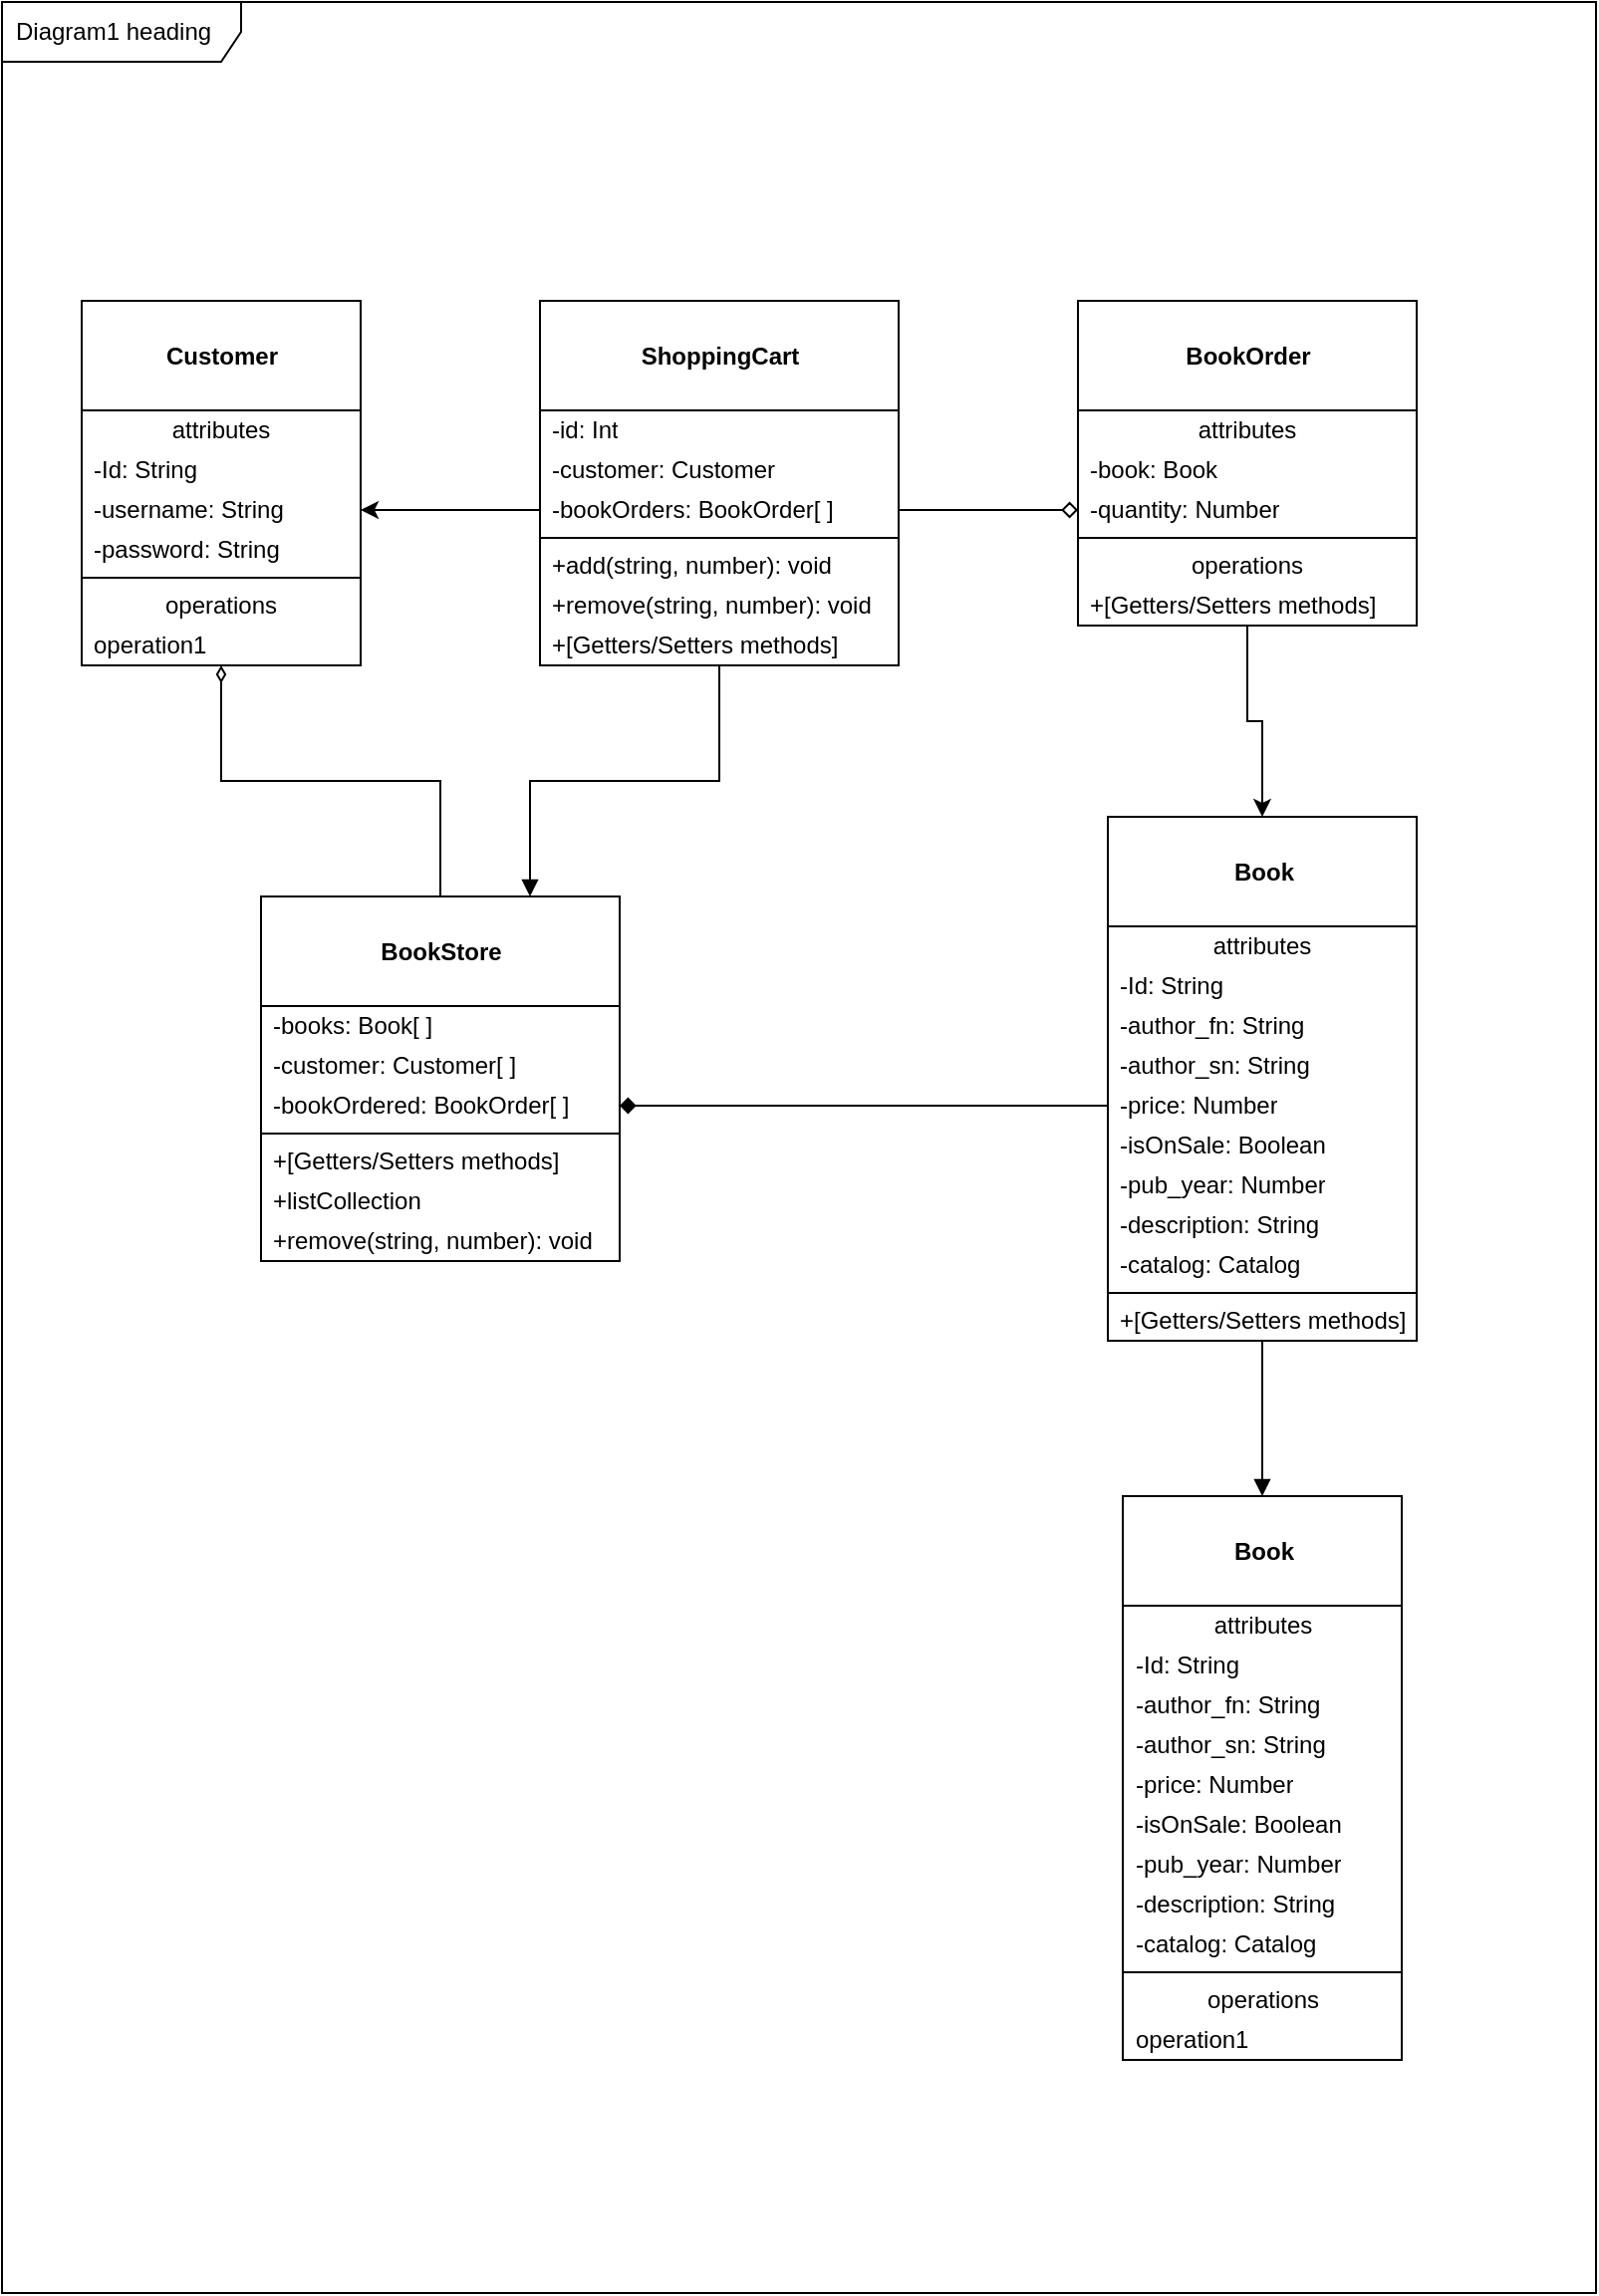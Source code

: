 <mxfile version="16.4.3" type="github">
  <diagram id="JEB2SCVB3mVN2Yo4Oqr4" name="Page-1">
    <mxGraphModel dx="857" dy="826" grid="1" gridSize="10" guides="1" tooltips="1" connect="1" arrows="1" fold="1" page="1" pageScale="1" pageWidth="827" pageHeight="1169" math="0" shadow="0">
      <root>
        <mxCell id="0" />
        <mxCell id="1" parent="0" />
        <mxCell id="tfYl25-SF_PiAkNNVGWX-130" value="Diagram1 heading" style="shape=umlFrame;whiteSpace=wrap;html=1;width=120;height=30;boundedLbl=1;verticalAlign=middle;align=left;spacingLeft=5;" vertex="1" parent="1">
          <mxGeometry x="10" y="10" width="800" height="1150" as="geometry" />
        </mxCell>
        <mxCell id="tfYl25-SF_PiAkNNVGWX-65" value="&lt;b&gt;&lt;br&gt;Customer&lt;/b&gt;" style="swimlane;fontStyle=0;align=center;verticalAlign=top;childLayout=stackLayout;horizontal=1;startSize=55;horizontalStack=0;resizeParent=1;resizeParentMax=0;resizeLast=0;collapsible=0;marginBottom=0;html=1;" vertex="1" parent="1">
          <mxGeometry x="50" y="160" width="140" height="183" as="geometry" />
        </mxCell>
        <mxCell id="tfYl25-SF_PiAkNNVGWX-66" value="attributes" style="text;html=1;strokeColor=none;fillColor=none;align=center;verticalAlign=middle;spacingLeft=4;spacingRight=4;overflow=hidden;rotatable=0;points=[[0,0.5],[1,0.5]];portConstraint=eastwest;" vertex="1" parent="tfYl25-SF_PiAkNNVGWX-65">
          <mxGeometry y="55" width="140" height="20" as="geometry" />
        </mxCell>
        <mxCell id="tfYl25-SF_PiAkNNVGWX-67" value="-Id: String" style="text;html=1;strokeColor=none;fillColor=none;align=left;verticalAlign=middle;spacingLeft=4;spacingRight=4;overflow=hidden;rotatable=0;points=[[0,0.5],[1,0.5]];portConstraint=eastwest;" vertex="1" parent="tfYl25-SF_PiAkNNVGWX-65">
          <mxGeometry y="75" width="140" height="20" as="geometry" />
        </mxCell>
        <mxCell id="tfYl25-SF_PiAkNNVGWX-73" value="-username: String" style="text;html=1;strokeColor=none;fillColor=none;align=left;verticalAlign=middle;spacingLeft=4;spacingRight=4;overflow=hidden;rotatable=0;points=[[0,0.5],[1,0.5]];portConstraint=eastwest;" vertex="1" parent="tfYl25-SF_PiAkNNVGWX-65">
          <mxGeometry y="95" width="140" height="20" as="geometry" />
        </mxCell>
        <mxCell id="tfYl25-SF_PiAkNNVGWX-74" value="-password: String" style="text;html=1;strokeColor=none;fillColor=none;align=left;verticalAlign=middle;spacingLeft=4;spacingRight=4;overflow=hidden;rotatable=0;points=[[0,0.5],[1,0.5]];portConstraint=eastwest;" vertex="1" parent="tfYl25-SF_PiAkNNVGWX-65">
          <mxGeometry y="115" width="140" height="20" as="geometry" />
        </mxCell>
        <mxCell id="tfYl25-SF_PiAkNNVGWX-70" value="" style="line;strokeWidth=1;fillColor=none;align=left;verticalAlign=middle;spacingTop=-1;spacingLeft=3;spacingRight=3;rotatable=0;labelPosition=right;points=[];portConstraint=eastwest;" vertex="1" parent="tfYl25-SF_PiAkNNVGWX-65">
          <mxGeometry y="135" width="140" height="8" as="geometry" />
        </mxCell>
        <mxCell id="tfYl25-SF_PiAkNNVGWX-71" value="operations" style="text;html=1;strokeColor=none;fillColor=none;align=center;verticalAlign=middle;spacingLeft=4;spacingRight=4;overflow=hidden;rotatable=0;points=[[0,0.5],[1,0.5]];portConstraint=eastwest;" vertex="1" parent="tfYl25-SF_PiAkNNVGWX-65">
          <mxGeometry y="143" width="140" height="20" as="geometry" />
        </mxCell>
        <mxCell id="tfYl25-SF_PiAkNNVGWX-72" value="operation1" style="text;html=1;strokeColor=none;fillColor=none;align=left;verticalAlign=middle;spacingLeft=4;spacingRight=4;overflow=hidden;rotatable=0;points=[[0,0.5],[1,0.5]];portConstraint=eastwest;" vertex="1" parent="tfYl25-SF_PiAkNNVGWX-65">
          <mxGeometry y="163" width="140" height="20" as="geometry" />
        </mxCell>
        <mxCell id="tfYl25-SF_PiAkNNVGWX-148" style="edgeStyle=orthogonalEdgeStyle;rounded=0;orthogonalLoop=1;jettySize=auto;html=1;endArrow=block;endFill=1;" edge="1" parent="1" source="tfYl25-SF_PiAkNNVGWX-76" target="tfYl25-SF_PiAkNNVGWX-135">
          <mxGeometry relative="1" as="geometry" />
        </mxCell>
        <mxCell id="tfYl25-SF_PiAkNNVGWX-76" value="&lt;b&gt;&lt;br&gt;Book&lt;/b&gt;" style="swimlane;fontStyle=0;align=center;verticalAlign=top;childLayout=stackLayout;horizontal=1;startSize=55;horizontalStack=0;resizeParent=1;resizeParentMax=0;resizeLast=0;collapsible=0;marginBottom=0;html=1;" vertex="1" parent="1">
          <mxGeometry x="565" y="419" width="155" height="263" as="geometry" />
        </mxCell>
        <mxCell id="tfYl25-SF_PiAkNNVGWX-77" value="attributes" style="text;html=1;strokeColor=none;fillColor=none;align=center;verticalAlign=middle;spacingLeft=4;spacingRight=4;overflow=hidden;rotatable=0;points=[[0,0.5],[1,0.5]];portConstraint=eastwest;" vertex="1" parent="tfYl25-SF_PiAkNNVGWX-76">
          <mxGeometry y="55" width="155" height="20" as="geometry" />
        </mxCell>
        <mxCell id="tfYl25-SF_PiAkNNVGWX-78" value="-Id: String" style="text;html=1;strokeColor=none;fillColor=none;align=left;verticalAlign=middle;spacingLeft=4;spacingRight=4;overflow=hidden;rotatable=0;points=[[0,0.5],[1,0.5]];portConstraint=eastwest;" vertex="1" parent="tfYl25-SF_PiAkNNVGWX-76">
          <mxGeometry y="75" width="155" height="20" as="geometry" />
        </mxCell>
        <mxCell id="tfYl25-SF_PiAkNNVGWX-79" value="-author_fn: String" style="text;html=1;strokeColor=none;fillColor=none;align=left;verticalAlign=middle;spacingLeft=4;spacingRight=4;overflow=hidden;rotatable=0;points=[[0,0.5],[1,0.5]];portConstraint=eastwest;" vertex="1" parent="tfYl25-SF_PiAkNNVGWX-76">
          <mxGeometry y="95" width="155" height="20" as="geometry" />
        </mxCell>
        <mxCell id="tfYl25-SF_PiAkNNVGWX-80" value="-author_sn: String" style="text;html=1;strokeColor=none;fillColor=none;align=left;verticalAlign=middle;spacingLeft=4;spacingRight=4;overflow=hidden;rotatable=0;points=[[0,0.5],[1,0.5]];portConstraint=eastwest;" vertex="1" parent="tfYl25-SF_PiAkNNVGWX-76">
          <mxGeometry y="115" width="155" height="20" as="geometry" />
        </mxCell>
        <mxCell id="tfYl25-SF_PiAkNNVGWX-85" value="-price: Number" style="text;html=1;strokeColor=none;fillColor=none;align=left;verticalAlign=middle;spacingLeft=4;spacingRight=4;overflow=hidden;rotatable=0;points=[[0,0.5],[1,0.5]];portConstraint=eastwest;" vertex="1" parent="tfYl25-SF_PiAkNNVGWX-76">
          <mxGeometry y="135" width="155" height="20" as="geometry" />
        </mxCell>
        <mxCell id="tfYl25-SF_PiAkNNVGWX-86" value="-isOnSale: Boolean" style="text;html=1;strokeColor=none;fillColor=none;align=left;verticalAlign=middle;spacingLeft=4;spacingRight=4;overflow=hidden;rotatable=0;points=[[0,0.5],[1,0.5]];portConstraint=eastwest;" vertex="1" parent="tfYl25-SF_PiAkNNVGWX-76">
          <mxGeometry y="155" width="155" height="20" as="geometry" />
        </mxCell>
        <mxCell id="tfYl25-SF_PiAkNNVGWX-87" value="-pub_year: Number" style="text;html=1;strokeColor=none;fillColor=none;align=left;verticalAlign=middle;spacingLeft=4;spacingRight=4;overflow=hidden;rotatable=0;points=[[0,0.5],[1,0.5]];portConstraint=eastwest;" vertex="1" parent="tfYl25-SF_PiAkNNVGWX-76">
          <mxGeometry y="175" width="155" height="20" as="geometry" />
        </mxCell>
        <mxCell id="tfYl25-SF_PiAkNNVGWX-88" value="-description: String" style="text;html=1;strokeColor=none;fillColor=none;align=left;verticalAlign=middle;spacingLeft=4;spacingRight=4;overflow=hidden;rotatable=0;points=[[0,0.5],[1,0.5]];portConstraint=eastwest;" vertex="1" parent="tfYl25-SF_PiAkNNVGWX-76">
          <mxGeometry y="195" width="155" height="20" as="geometry" />
        </mxCell>
        <mxCell id="tfYl25-SF_PiAkNNVGWX-134" value="-catalog: Catalog" style="text;html=1;strokeColor=none;fillColor=none;align=left;verticalAlign=middle;spacingLeft=4;spacingRight=4;overflow=hidden;rotatable=0;points=[[0,0.5],[1,0.5]];portConstraint=eastwest;" vertex="1" parent="tfYl25-SF_PiAkNNVGWX-76">
          <mxGeometry y="215" width="155" height="20" as="geometry" />
        </mxCell>
        <mxCell id="tfYl25-SF_PiAkNNVGWX-82" value="" style="line;strokeWidth=1;fillColor=none;align=left;verticalAlign=middle;spacingTop=-1;spacingLeft=3;spacingRight=3;rotatable=0;labelPosition=right;points=[];portConstraint=eastwest;" vertex="1" parent="tfYl25-SF_PiAkNNVGWX-76">
          <mxGeometry y="235" width="155" height="8" as="geometry" />
        </mxCell>
        <mxCell id="tfYl25-SF_PiAkNNVGWX-84" value="+[Getters/Setters methods]" style="text;html=1;strokeColor=none;fillColor=none;align=left;verticalAlign=middle;spacingLeft=4;spacingRight=4;overflow=hidden;rotatable=0;points=[[0,0.5],[1,0.5]];portConstraint=eastwest;" vertex="1" parent="tfYl25-SF_PiAkNNVGWX-76">
          <mxGeometry y="243" width="155" height="20" as="geometry" />
        </mxCell>
        <mxCell id="tfYl25-SF_PiAkNNVGWX-104" value="" style="edgeStyle=orthogonalEdgeStyle;rounded=0;orthogonalLoop=1;jettySize=auto;html=1;" edge="1" parent="1" source="tfYl25-SF_PiAkNNVGWX-89" target="tfYl25-SF_PiAkNNVGWX-76">
          <mxGeometry relative="1" as="geometry">
            <mxPoint x="640" y="580" as="targetPoint" />
          </mxGeometry>
        </mxCell>
        <mxCell id="tfYl25-SF_PiAkNNVGWX-89" value="&lt;b&gt;&lt;br&gt;BookOrder&lt;/b&gt;" style="swimlane;fontStyle=0;align=center;verticalAlign=top;childLayout=stackLayout;horizontal=1;startSize=55;horizontalStack=0;resizeParent=1;resizeParentMax=0;resizeLast=0;collapsible=0;marginBottom=0;html=1;" vertex="1" parent="1">
          <mxGeometry x="550" y="160" width="170" height="163" as="geometry" />
        </mxCell>
        <mxCell id="tfYl25-SF_PiAkNNVGWX-90" value="attributes" style="text;html=1;strokeColor=none;fillColor=none;align=center;verticalAlign=middle;spacingLeft=4;spacingRight=4;overflow=hidden;rotatable=0;points=[[0,0.5],[1,0.5]];portConstraint=eastwest;" vertex="1" parent="tfYl25-SF_PiAkNNVGWX-89">
          <mxGeometry y="55" width="170" height="20" as="geometry" />
        </mxCell>
        <mxCell id="tfYl25-SF_PiAkNNVGWX-91" value="-book: Book" style="text;html=1;strokeColor=none;fillColor=none;align=left;verticalAlign=middle;spacingLeft=4;spacingRight=4;overflow=hidden;rotatable=0;points=[[0,0.5],[1,0.5]];portConstraint=eastwest;" vertex="1" parent="tfYl25-SF_PiAkNNVGWX-89">
          <mxGeometry y="75" width="170" height="20" as="geometry" />
        </mxCell>
        <mxCell id="tfYl25-SF_PiAkNNVGWX-92" value="-quantity: Number" style="text;html=1;strokeColor=none;fillColor=none;align=left;verticalAlign=middle;spacingLeft=4;spacingRight=4;overflow=hidden;rotatable=0;points=[[0,0.5],[1,0.5]];portConstraint=eastwest;" vertex="1" parent="tfYl25-SF_PiAkNNVGWX-89">
          <mxGeometry y="95" width="170" height="20" as="geometry" />
        </mxCell>
        <mxCell id="tfYl25-SF_PiAkNNVGWX-98" value="" style="line;strokeWidth=1;fillColor=none;align=left;verticalAlign=middle;spacingTop=-1;spacingLeft=3;spacingRight=3;rotatable=0;labelPosition=right;points=[];portConstraint=eastwest;" vertex="1" parent="tfYl25-SF_PiAkNNVGWX-89">
          <mxGeometry y="115" width="170" height="8" as="geometry" />
        </mxCell>
        <mxCell id="tfYl25-SF_PiAkNNVGWX-99" value="operations" style="text;html=1;strokeColor=none;fillColor=none;align=center;verticalAlign=middle;spacingLeft=4;spacingRight=4;overflow=hidden;rotatable=0;points=[[0,0.5],[1,0.5]];portConstraint=eastwest;" vertex="1" parent="tfYl25-SF_PiAkNNVGWX-89">
          <mxGeometry y="123" width="170" height="20" as="geometry" />
        </mxCell>
        <mxCell id="tfYl25-SF_PiAkNNVGWX-105" value="+[Getters/Setters methods]" style="text;html=1;strokeColor=none;fillColor=none;align=left;verticalAlign=middle;spacingLeft=4;spacingRight=4;overflow=hidden;rotatable=0;points=[[0,0.5],[1,0.5]];portConstraint=eastwest;" vertex="1" parent="tfYl25-SF_PiAkNNVGWX-89">
          <mxGeometry y="143" width="170" height="20" as="geometry" />
        </mxCell>
        <mxCell id="tfYl25-SF_PiAkNNVGWX-133" style="edgeStyle=orthogonalEdgeStyle;rounded=0;orthogonalLoop=1;jettySize=auto;html=1;entryX=0.75;entryY=0;entryDx=0;entryDy=0;endArrow=block;endFill=1;" edge="1" parent="1" source="tfYl25-SF_PiAkNNVGWX-107" target="tfYl25-SF_PiAkNNVGWX-122">
          <mxGeometry relative="1" as="geometry" />
        </mxCell>
        <mxCell id="tfYl25-SF_PiAkNNVGWX-107" value="&lt;br&gt;&lt;b&gt;ShoppingCart&lt;/b&gt;" style="swimlane;fontStyle=0;align=center;verticalAlign=top;childLayout=stackLayout;horizontal=1;startSize=55;horizontalStack=0;resizeParent=1;resizeParentMax=0;resizeLast=0;collapsible=0;marginBottom=0;html=1;" vertex="1" parent="1">
          <mxGeometry x="280" y="160" width="180" height="183" as="geometry" />
        </mxCell>
        <mxCell id="tfYl25-SF_PiAkNNVGWX-109" value="-id: Int" style="text;html=1;strokeColor=none;fillColor=none;align=left;verticalAlign=middle;spacingLeft=4;spacingRight=4;overflow=hidden;rotatable=0;points=[[0,0.5],[1,0.5]];portConstraint=eastwest;" vertex="1" parent="tfYl25-SF_PiAkNNVGWX-107">
          <mxGeometry y="55" width="180" height="20" as="geometry" />
        </mxCell>
        <mxCell id="tfYl25-SF_PiAkNNVGWX-110" value="-customer: Customer" style="text;html=1;strokeColor=none;fillColor=none;align=left;verticalAlign=middle;spacingLeft=4;spacingRight=4;overflow=hidden;rotatable=0;points=[[0,0.5],[1,0.5]];portConstraint=eastwest;" vertex="1" parent="tfYl25-SF_PiAkNNVGWX-107">
          <mxGeometry y="75" width="180" height="20" as="geometry" />
        </mxCell>
        <mxCell id="tfYl25-SF_PiAkNNVGWX-111" value="-bookOrders: BookOrder[ ]" style="text;html=1;strokeColor=none;fillColor=none;align=left;verticalAlign=middle;spacingLeft=4;spacingRight=4;overflow=hidden;rotatable=0;points=[[0,0.5],[1,0.5]];portConstraint=eastwest;" vertex="1" parent="tfYl25-SF_PiAkNNVGWX-107">
          <mxGeometry y="95" width="180" height="20" as="geometry" />
        </mxCell>
        <mxCell id="tfYl25-SF_PiAkNNVGWX-112" value="" style="line;strokeWidth=1;fillColor=none;align=left;verticalAlign=middle;spacingTop=-1;spacingLeft=3;spacingRight=3;rotatable=0;labelPosition=right;points=[];portConstraint=eastwest;" vertex="1" parent="tfYl25-SF_PiAkNNVGWX-107">
          <mxGeometry y="115" width="180" height="8" as="geometry" />
        </mxCell>
        <mxCell id="tfYl25-SF_PiAkNNVGWX-114" value="+add(string, number): void" style="text;html=1;strokeColor=none;fillColor=none;align=left;verticalAlign=middle;spacingLeft=4;spacingRight=4;overflow=hidden;rotatable=0;points=[[0,0.5],[1,0.5]];portConstraint=eastwest;" vertex="1" parent="tfYl25-SF_PiAkNNVGWX-107">
          <mxGeometry y="123" width="180" height="20" as="geometry" />
        </mxCell>
        <mxCell id="tfYl25-SF_PiAkNNVGWX-118" value="+remove(string, number): void" style="text;html=1;strokeColor=none;fillColor=none;align=left;verticalAlign=middle;spacingLeft=4;spacingRight=4;overflow=hidden;rotatable=0;points=[[0,0.5],[1,0.5]];portConstraint=eastwest;" vertex="1" parent="tfYl25-SF_PiAkNNVGWX-107">
          <mxGeometry y="143" width="180" height="20" as="geometry" />
        </mxCell>
        <mxCell id="tfYl25-SF_PiAkNNVGWX-119" value="+[Getters/Setters methods]" style="text;html=1;strokeColor=none;fillColor=none;align=left;verticalAlign=middle;spacingLeft=4;spacingRight=4;overflow=hidden;rotatable=0;points=[[0,0.5],[1,0.5]];portConstraint=eastwest;" vertex="1" parent="tfYl25-SF_PiAkNNVGWX-107">
          <mxGeometry y="163" width="180" height="20" as="geometry" />
        </mxCell>
        <mxCell id="tfYl25-SF_PiAkNNVGWX-120" style="edgeStyle=orthogonalEdgeStyle;rounded=0;orthogonalLoop=1;jettySize=auto;html=1;exitX=0;exitY=0.5;exitDx=0;exitDy=0;entryX=1;entryY=0.5;entryDx=0;entryDy=0;" edge="1" parent="1" source="tfYl25-SF_PiAkNNVGWX-111" target="tfYl25-SF_PiAkNNVGWX-73">
          <mxGeometry relative="1" as="geometry" />
        </mxCell>
        <mxCell id="tfYl25-SF_PiAkNNVGWX-121" style="edgeStyle=orthogonalEdgeStyle;rounded=0;orthogonalLoop=1;jettySize=auto;html=1;exitX=1;exitY=0.5;exitDx=0;exitDy=0;entryX=0;entryY=0.5;entryDx=0;entryDy=0;endArrow=diamond;endFill=0;" edge="1" parent="1" source="tfYl25-SF_PiAkNNVGWX-111" target="tfYl25-SF_PiAkNNVGWX-92">
          <mxGeometry relative="1" as="geometry" />
        </mxCell>
        <mxCell id="tfYl25-SF_PiAkNNVGWX-132" style="edgeStyle=orthogonalEdgeStyle;rounded=0;orthogonalLoop=1;jettySize=auto;html=1;exitX=0.5;exitY=0;exitDx=0;exitDy=0;endArrow=diamondThin;endFill=0;" edge="1" parent="1" source="tfYl25-SF_PiAkNNVGWX-122" target="tfYl25-SF_PiAkNNVGWX-65">
          <mxGeometry relative="1" as="geometry" />
        </mxCell>
        <mxCell id="tfYl25-SF_PiAkNNVGWX-122" value="&lt;b&gt;&lt;br&gt;BookStore&lt;/b&gt;" style="swimlane;fontStyle=0;align=center;verticalAlign=top;childLayout=stackLayout;horizontal=1;startSize=55;horizontalStack=0;resizeParent=1;resizeParentMax=0;resizeLast=0;collapsible=0;marginBottom=0;html=1;" vertex="1" parent="1">
          <mxGeometry x="140" y="459" width="180" height="183" as="geometry" />
        </mxCell>
        <mxCell id="tfYl25-SF_PiAkNNVGWX-123" value="-books: Book[ ]" style="text;html=1;strokeColor=none;fillColor=none;align=left;verticalAlign=middle;spacingLeft=4;spacingRight=4;overflow=hidden;rotatable=0;points=[[0,0.5],[1,0.5]];portConstraint=eastwest;" vertex="1" parent="tfYl25-SF_PiAkNNVGWX-122">
          <mxGeometry y="55" width="180" height="20" as="geometry" />
        </mxCell>
        <mxCell id="tfYl25-SF_PiAkNNVGWX-124" value="-customer: Customer[ ]" style="text;html=1;strokeColor=none;fillColor=none;align=left;verticalAlign=middle;spacingLeft=4;spacingRight=4;overflow=hidden;rotatable=0;points=[[0,0.5],[1,0.5]];portConstraint=eastwest;" vertex="1" parent="tfYl25-SF_PiAkNNVGWX-122">
          <mxGeometry y="75" width="180" height="20" as="geometry" />
        </mxCell>
        <mxCell id="tfYl25-SF_PiAkNNVGWX-125" value="-bookOrdered: BookOrder[ ]" style="text;html=1;strokeColor=none;fillColor=none;align=left;verticalAlign=middle;spacingLeft=4;spacingRight=4;overflow=hidden;rotatable=0;points=[[0,0.5],[1,0.5]];portConstraint=eastwest;" vertex="1" parent="tfYl25-SF_PiAkNNVGWX-122">
          <mxGeometry y="95" width="180" height="20" as="geometry" />
        </mxCell>
        <mxCell id="tfYl25-SF_PiAkNNVGWX-126" value="" style="line;strokeWidth=1;fillColor=none;align=left;verticalAlign=middle;spacingTop=-1;spacingLeft=3;spacingRight=3;rotatable=0;labelPosition=right;points=[];portConstraint=eastwest;" vertex="1" parent="tfYl25-SF_PiAkNNVGWX-122">
          <mxGeometry y="115" width="180" height="8" as="geometry" />
        </mxCell>
        <mxCell id="tfYl25-SF_PiAkNNVGWX-129" value="+[Getters/Setters methods]" style="text;html=1;strokeColor=none;fillColor=none;align=left;verticalAlign=middle;spacingLeft=4;spacingRight=4;overflow=hidden;rotatable=0;points=[[0,0.5],[1,0.5]];portConstraint=eastwest;" vertex="1" parent="tfYl25-SF_PiAkNNVGWX-122">
          <mxGeometry y="123" width="180" height="20" as="geometry" />
        </mxCell>
        <mxCell id="tfYl25-SF_PiAkNNVGWX-127" value="+listCollection" style="text;html=1;strokeColor=none;fillColor=none;align=left;verticalAlign=middle;spacingLeft=4;spacingRight=4;overflow=hidden;rotatable=0;points=[[0,0.5],[1,0.5]];portConstraint=eastwest;" vertex="1" parent="tfYl25-SF_PiAkNNVGWX-122">
          <mxGeometry y="143" width="180" height="20" as="geometry" />
        </mxCell>
        <mxCell id="tfYl25-SF_PiAkNNVGWX-128" value="+remove(string, number): void" style="text;html=1;strokeColor=none;fillColor=none;align=left;verticalAlign=middle;spacingLeft=4;spacingRight=4;overflow=hidden;rotatable=0;points=[[0,0.5],[1,0.5]];portConstraint=eastwest;" vertex="1" parent="tfYl25-SF_PiAkNNVGWX-122">
          <mxGeometry y="163" width="180" height="20" as="geometry" />
        </mxCell>
        <mxCell id="tfYl25-SF_PiAkNNVGWX-131" style="edgeStyle=orthogonalEdgeStyle;rounded=0;orthogonalLoop=1;jettySize=auto;html=1;exitX=0;exitY=0.5;exitDx=0;exitDy=0;entryX=1;entryY=0.5;entryDx=0;entryDy=0;endArrow=diamond;endFill=1;" edge="1" parent="1" source="tfYl25-SF_PiAkNNVGWX-85" target="tfYl25-SF_PiAkNNVGWX-125">
          <mxGeometry relative="1" as="geometry" />
        </mxCell>
        <mxCell id="tfYl25-SF_PiAkNNVGWX-135" value="&lt;b&gt;&lt;br&gt;Book&lt;/b&gt;" style="swimlane;fontStyle=0;align=center;verticalAlign=top;childLayout=stackLayout;horizontal=1;startSize=55;horizontalStack=0;resizeParent=1;resizeParentMax=0;resizeLast=0;collapsible=0;marginBottom=0;html=1;" vertex="1" parent="1">
          <mxGeometry x="572.5" y="760" width="140" height="283" as="geometry" />
        </mxCell>
        <mxCell id="tfYl25-SF_PiAkNNVGWX-136" value="attributes" style="text;html=1;strokeColor=none;fillColor=none;align=center;verticalAlign=middle;spacingLeft=4;spacingRight=4;overflow=hidden;rotatable=0;points=[[0,0.5],[1,0.5]];portConstraint=eastwest;" vertex="1" parent="tfYl25-SF_PiAkNNVGWX-135">
          <mxGeometry y="55" width="140" height="20" as="geometry" />
        </mxCell>
        <mxCell id="tfYl25-SF_PiAkNNVGWX-137" value="-Id: String" style="text;html=1;strokeColor=none;fillColor=none;align=left;verticalAlign=middle;spacingLeft=4;spacingRight=4;overflow=hidden;rotatable=0;points=[[0,0.5],[1,0.5]];portConstraint=eastwest;" vertex="1" parent="tfYl25-SF_PiAkNNVGWX-135">
          <mxGeometry y="75" width="140" height="20" as="geometry" />
        </mxCell>
        <mxCell id="tfYl25-SF_PiAkNNVGWX-138" value="-author_fn: String" style="text;html=1;strokeColor=none;fillColor=none;align=left;verticalAlign=middle;spacingLeft=4;spacingRight=4;overflow=hidden;rotatable=0;points=[[0,0.5],[1,0.5]];portConstraint=eastwest;" vertex="1" parent="tfYl25-SF_PiAkNNVGWX-135">
          <mxGeometry y="95" width="140" height="20" as="geometry" />
        </mxCell>
        <mxCell id="tfYl25-SF_PiAkNNVGWX-139" value="-author_sn: String" style="text;html=1;strokeColor=none;fillColor=none;align=left;verticalAlign=middle;spacingLeft=4;spacingRight=4;overflow=hidden;rotatable=0;points=[[0,0.5],[1,0.5]];portConstraint=eastwest;" vertex="1" parent="tfYl25-SF_PiAkNNVGWX-135">
          <mxGeometry y="115" width="140" height="20" as="geometry" />
        </mxCell>
        <mxCell id="tfYl25-SF_PiAkNNVGWX-140" value="-price: Number" style="text;html=1;strokeColor=none;fillColor=none;align=left;verticalAlign=middle;spacingLeft=4;spacingRight=4;overflow=hidden;rotatable=0;points=[[0,0.5],[1,0.5]];portConstraint=eastwest;" vertex="1" parent="tfYl25-SF_PiAkNNVGWX-135">
          <mxGeometry y="135" width="140" height="20" as="geometry" />
        </mxCell>
        <mxCell id="tfYl25-SF_PiAkNNVGWX-141" value="-isOnSale: Boolean" style="text;html=1;strokeColor=none;fillColor=none;align=left;verticalAlign=middle;spacingLeft=4;spacingRight=4;overflow=hidden;rotatable=0;points=[[0,0.5],[1,0.5]];portConstraint=eastwest;" vertex="1" parent="tfYl25-SF_PiAkNNVGWX-135">
          <mxGeometry y="155" width="140" height="20" as="geometry" />
        </mxCell>
        <mxCell id="tfYl25-SF_PiAkNNVGWX-142" value="-pub_year: Number" style="text;html=1;strokeColor=none;fillColor=none;align=left;verticalAlign=middle;spacingLeft=4;spacingRight=4;overflow=hidden;rotatable=0;points=[[0,0.5],[1,0.5]];portConstraint=eastwest;" vertex="1" parent="tfYl25-SF_PiAkNNVGWX-135">
          <mxGeometry y="175" width="140" height="20" as="geometry" />
        </mxCell>
        <mxCell id="tfYl25-SF_PiAkNNVGWX-143" value="-description: String" style="text;html=1;strokeColor=none;fillColor=none;align=left;verticalAlign=middle;spacingLeft=4;spacingRight=4;overflow=hidden;rotatable=0;points=[[0,0.5],[1,0.5]];portConstraint=eastwest;" vertex="1" parent="tfYl25-SF_PiAkNNVGWX-135">
          <mxGeometry y="195" width="140" height="20" as="geometry" />
        </mxCell>
        <mxCell id="tfYl25-SF_PiAkNNVGWX-144" value="-catalog: Catalog" style="text;html=1;strokeColor=none;fillColor=none;align=left;verticalAlign=middle;spacingLeft=4;spacingRight=4;overflow=hidden;rotatable=0;points=[[0,0.5],[1,0.5]];portConstraint=eastwest;" vertex="1" parent="tfYl25-SF_PiAkNNVGWX-135">
          <mxGeometry y="215" width="140" height="20" as="geometry" />
        </mxCell>
        <mxCell id="tfYl25-SF_PiAkNNVGWX-145" value="" style="line;strokeWidth=1;fillColor=none;align=left;verticalAlign=middle;spacingTop=-1;spacingLeft=3;spacingRight=3;rotatable=0;labelPosition=right;points=[];portConstraint=eastwest;" vertex="1" parent="tfYl25-SF_PiAkNNVGWX-135">
          <mxGeometry y="235" width="140" height="8" as="geometry" />
        </mxCell>
        <mxCell id="tfYl25-SF_PiAkNNVGWX-146" value="operations" style="text;html=1;strokeColor=none;fillColor=none;align=center;verticalAlign=middle;spacingLeft=4;spacingRight=4;overflow=hidden;rotatable=0;points=[[0,0.5],[1,0.5]];portConstraint=eastwest;" vertex="1" parent="tfYl25-SF_PiAkNNVGWX-135">
          <mxGeometry y="243" width="140" height="20" as="geometry" />
        </mxCell>
        <mxCell id="tfYl25-SF_PiAkNNVGWX-147" value="operation1" style="text;html=1;strokeColor=none;fillColor=none;align=left;verticalAlign=middle;spacingLeft=4;spacingRight=4;overflow=hidden;rotatable=0;points=[[0,0.5],[1,0.5]];portConstraint=eastwest;" vertex="1" parent="tfYl25-SF_PiAkNNVGWX-135">
          <mxGeometry y="263" width="140" height="20" as="geometry" />
        </mxCell>
      </root>
    </mxGraphModel>
  </diagram>
</mxfile>
